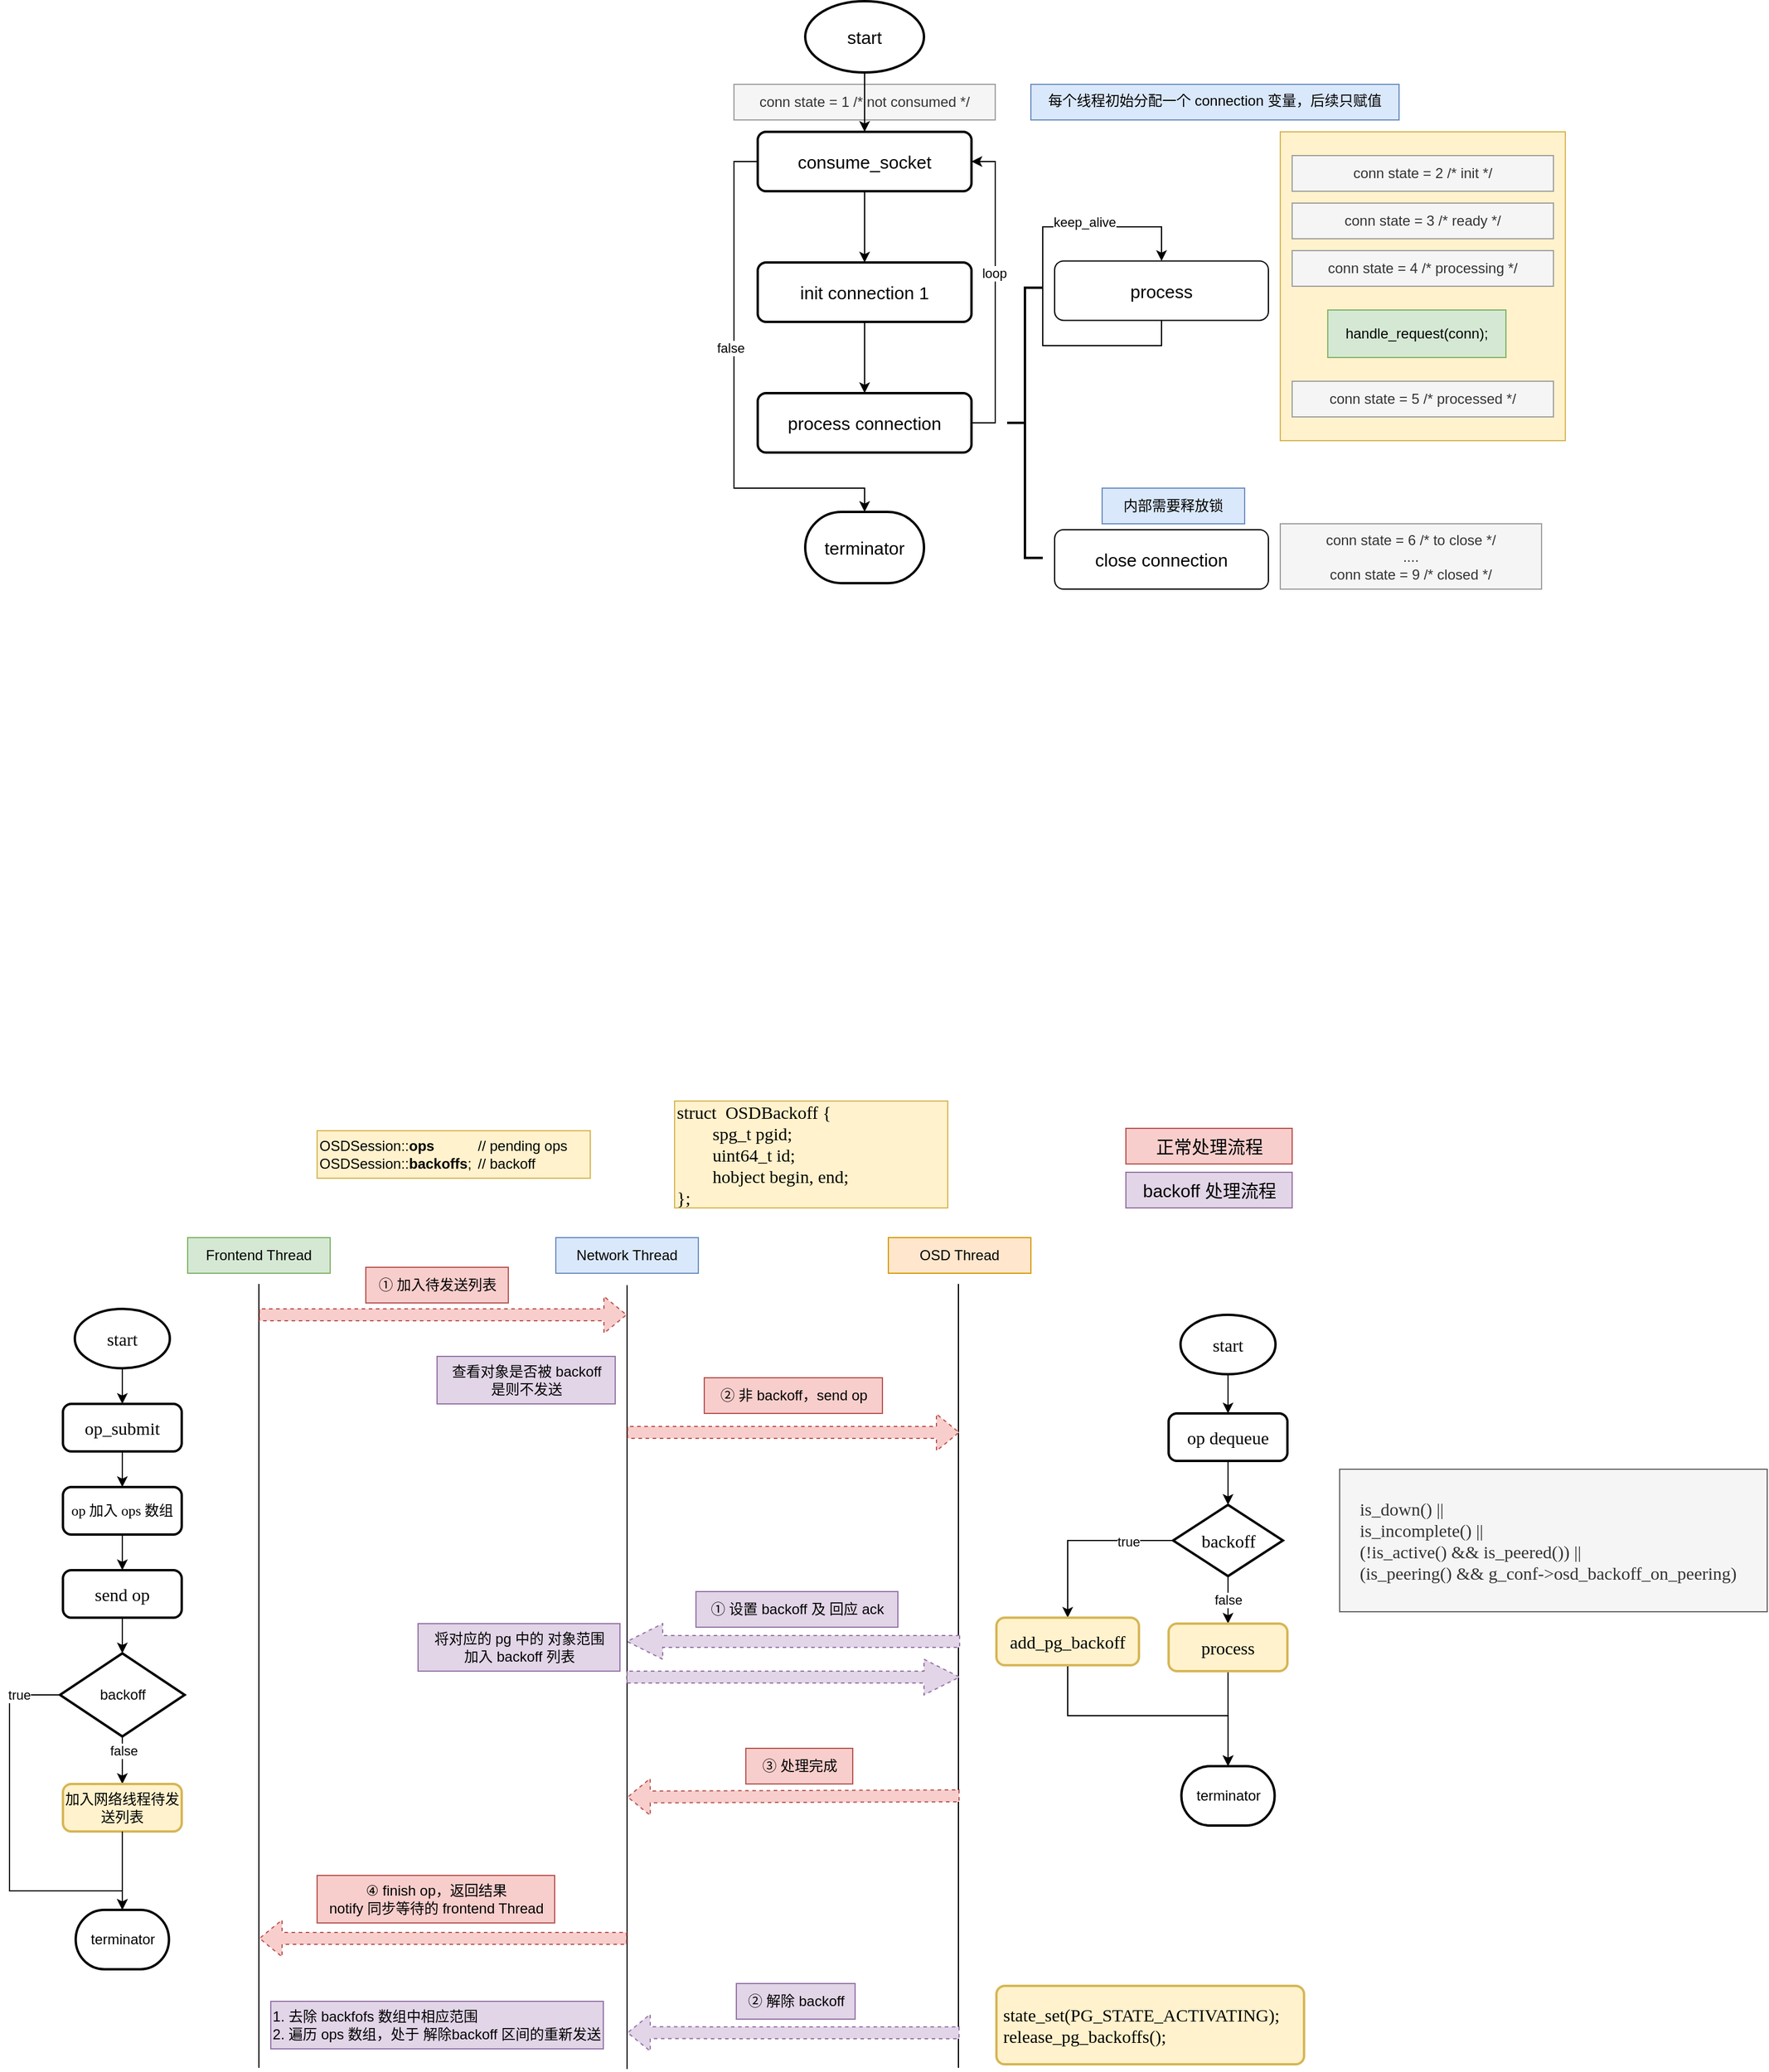 <mxfile version="24.8.6">
  <diagram id="C5RBs43oDa-KdzZeNtuy" name="Page-1">
    <mxGraphModel dx="2620" dy="1024" grid="1" gridSize="10" guides="1" tooltips="1" connect="1" arrows="1" fold="1" page="1" pageScale="1" pageWidth="827" pageHeight="1169" math="0" shadow="0">
      <root>
        <mxCell id="WIyWlLk6GJQsqaUBKTNV-0" />
        <mxCell id="WIyWlLk6GJQsqaUBKTNV-1" parent="WIyWlLk6GJQsqaUBKTNV-0" />
        <mxCell id="h92ZNd57hAfHwcITS-Yp-35" value="" style="group" parent="WIyWlLk6GJQsqaUBKTNV-1" vertex="1" connectable="0">
          <mxGeometry x="-190" y="89" width="700" height="495" as="geometry" />
        </mxCell>
        <mxCell id="h92ZNd57hAfHwcITS-Yp-18" value="conn state = 1&amp;nbsp;/* not consumed */" style="text;html=1;align=center;verticalAlign=middle;whiteSpace=wrap;rounded=0;fillColor=#f5f5f5;fontColor=#333333;strokeColor=#9E9E9E;" parent="h92ZNd57hAfHwcITS-Yp-35" vertex="1">
          <mxGeometry y="70" width="220" height="30" as="geometry" />
        </mxCell>
        <mxCell id="h92ZNd57hAfHwcITS-Yp-0" value="&lt;font style=&quot;font-size: 15px;&quot;&gt;start&lt;/font&gt;" style="strokeWidth=2;html=1;shape=mxgraph.flowchart.start_1;whiteSpace=wrap;" parent="h92ZNd57hAfHwcITS-Yp-35" vertex="1">
          <mxGeometry x="60" width="100" height="60" as="geometry" />
        </mxCell>
        <mxCell id="h92ZNd57hAfHwcITS-Yp-1" value="&lt;font style=&quot;font-size: 15px;&quot;&gt;consume_socket&lt;/font&gt;" style="rounded=1;whiteSpace=wrap;html=1;absoluteArcSize=1;arcSize=14;strokeWidth=2;" parent="h92ZNd57hAfHwcITS-Yp-35" vertex="1">
          <mxGeometry x="20" y="110" width="180" height="50" as="geometry" />
        </mxCell>
        <mxCell id="h92ZNd57hAfHwcITS-Yp-3" value="&lt;font style=&quot;font-size: 15px;&quot;&gt;init&amp;nbsp;connection 1&lt;/font&gt;" style="rounded=1;whiteSpace=wrap;html=1;absoluteArcSize=1;arcSize=14;strokeWidth=2;" parent="h92ZNd57hAfHwcITS-Yp-35" vertex="1">
          <mxGeometry x="20" y="220" width="180" height="50" as="geometry" />
        </mxCell>
        <mxCell id="h92ZNd57hAfHwcITS-Yp-14" style="edgeStyle=orthogonalEdgeStyle;rounded=0;orthogonalLoop=1;jettySize=auto;html=1;entryX=1;entryY=0.5;entryDx=0;entryDy=0;" parent="h92ZNd57hAfHwcITS-Yp-35" source="h92ZNd57hAfHwcITS-Yp-4" target="h92ZNd57hAfHwcITS-Yp-1" edge="1">
          <mxGeometry relative="1" as="geometry">
            <Array as="points">
              <mxPoint x="220" y="355" />
              <mxPoint x="220" y="135" />
            </Array>
          </mxGeometry>
        </mxCell>
        <mxCell id="h92ZNd57hAfHwcITS-Yp-15" value="loop" style="edgeLabel;html=1;align=center;verticalAlign=middle;resizable=0;points=[];" parent="h92ZNd57hAfHwcITS-Yp-14" vertex="1" connectable="0">
          <mxGeometry x="0.122" y="1" relative="1" as="geometry">
            <mxPoint as="offset" />
          </mxGeometry>
        </mxCell>
        <mxCell id="h92ZNd57hAfHwcITS-Yp-4" value="&lt;font style=&quot;font-size: 15px;&quot;&gt;process connection&lt;/font&gt;" style="rounded=1;whiteSpace=wrap;html=1;absoluteArcSize=1;arcSize=14;strokeWidth=2;" parent="h92ZNd57hAfHwcITS-Yp-35" vertex="1">
          <mxGeometry x="20" y="330" width="180" height="50" as="geometry" />
        </mxCell>
        <mxCell id="h92ZNd57hAfHwcITS-Yp-5" value="&lt;font style=&quot;font-size: 15px;&quot;&gt;terminator&lt;/font&gt;" style="strokeWidth=2;html=1;shape=mxgraph.flowchart.terminator;whiteSpace=wrap;" parent="h92ZNd57hAfHwcITS-Yp-35" vertex="1">
          <mxGeometry x="60" y="430" width="100" height="60" as="geometry" />
        </mxCell>
        <mxCell id="h92ZNd57hAfHwcITS-Yp-6" value="" style="strokeWidth=2;html=1;shape=mxgraph.flowchart.annotation_2;align=left;labelPosition=right;pointerEvents=1;" parent="h92ZNd57hAfHwcITS-Yp-35" vertex="1">
          <mxGeometry x="230" y="241.25" width="30" height="227.5" as="geometry" />
        </mxCell>
        <mxCell id="h92ZNd57hAfHwcITS-Yp-7" value="" style="endArrow=classic;html=1;rounded=0;exitX=0.5;exitY=1;exitDx=0;exitDy=0;exitPerimeter=0;entryX=0.5;entryY=0;entryDx=0;entryDy=0;" parent="h92ZNd57hAfHwcITS-Yp-35" source="h92ZNd57hAfHwcITS-Yp-0" target="h92ZNd57hAfHwcITS-Yp-1" edge="1">
          <mxGeometry width="50" height="50" relative="1" as="geometry">
            <mxPoint x="160" y="240" as="sourcePoint" />
            <mxPoint x="210" y="190" as="targetPoint" />
          </mxGeometry>
        </mxCell>
        <mxCell id="h92ZNd57hAfHwcITS-Yp-8" value="" style="endArrow=classic;html=1;rounded=0;exitX=0.5;exitY=1;exitDx=0;exitDy=0;" parent="h92ZNd57hAfHwcITS-Yp-35" source="h92ZNd57hAfHwcITS-Yp-1" edge="1">
          <mxGeometry width="50" height="50" relative="1" as="geometry">
            <mxPoint x="109.41" y="170" as="sourcePoint" />
            <mxPoint x="110" y="220" as="targetPoint" />
          </mxGeometry>
        </mxCell>
        <mxCell id="h92ZNd57hAfHwcITS-Yp-9" value="" style="endArrow=classic;html=1;rounded=0;exitX=0.5;exitY=1;exitDx=0;exitDy=0;entryX=0.5;entryY=0;entryDx=0;entryDy=0;" parent="h92ZNd57hAfHwcITS-Yp-35" source="h92ZNd57hAfHwcITS-Yp-3" target="h92ZNd57hAfHwcITS-Yp-4" edge="1">
          <mxGeometry width="50" height="50" relative="1" as="geometry">
            <mxPoint x="120" y="170" as="sourcePoint" />
            <mxPoint x="120" y="230" as="targetPoint" />
          </mxGeometry>
        </mxCell>
        <mxCell id="h92ZNd57hAfHwcITS-Yp-13" style="edgeStyle=orthogonalEdgeStyle;rounded=0;orthogonalLoop=1;jettySize=auto;html=1;exitX=0;exitY=0.5;exitDx=0;exitDy=0;entryX=0.5;entryY=0;entryDx=0;entryDy=0;entryPerimeter=0;" parent="h92ZNd57hAfHwcITS-Yp-35" source="h92ZNd57hAfHwcITS-Yp-1" target="h92ZNd57hAfHwcITS-Yp-5" edge="1">
          <mxGeometry relative="1" as="geometry">
            <Array as="points">
              <mxPoint y="135" />
              <mxPoint y="410" />
              <mxPoint x="110" y="410" />
            </Array>
          </mxGeometry>
        </mxCell>
        <mxCell id="h92ZNd57hAfHwcITS-Yp-16" value="false" style="edgeLabel;html=1;align=center;verticalAlign=middle;resizable=0;points=[];" parent="h92ZNd57hAfHwcITS-Yp-13" vertex="1" connectable="0">
          <mxGeometry x="-0.169" y="-3" relative="1" as="geometry">
            <mxPoint as="offset" />
          </mxGeometry>
        </mxCell>
        <mxCell id="h92ZNd57hAfHwcITS-Yp-20" value="&lt;font style=&quot;font-size: 15px;&quot;&gt;process&lt;/font&gt;" style="rounded=1;whiteSpace=wrap;html=1;" parent="h92ZNd57hAfHwcITS-Yp-35" vertex="1">
          <mxGeometry x="270" y="218.69" width="180" height="50" as="geometry" />
        </mxCell>
        <mxCell id="h92ZNd57hAfHwcITS-Yp-21" style="edgeStyle=orthogonalEdgeStyle;rounded=0;orthogonalLoop=1;jettySize=auto;html=1;entryX=0.5;entryY=0;entryDx=0;entryDy=0;exitX=0.5;exitY=1;exitDx=0;exitDy=0;" parent="h92ZNd57hAfHwcITS-Yp-35" source="h92ZNd57hAfHwcITS-Yp-20" target="h92ZNd57hAfHwcITS-Yp-20" edge="1">
          <mxGeometry relative="1" as="geometry">
            <Array as="points">
              <mxPoint x="360" y="289.94" />
              <mxPoint x="260" y="289.94" />
              <mxPoint x="260" y="189.94" />
              <mxPoint x="360" y="189.94" />
            </Array>
          </mxGeometry>
        </mxCell>
        <mxCell id="h92ZNd57hAfHwcITS-Yp-22" value="keep_alive" style="edgeLabel;html=1;align=center;verticalAlign=middle;resizable=0;points=[];" parent="h92ZNd57hAfHwcITS-Yp-21" vertex="1" connectable="0">
          <mxGeometry x="0.465" y="4" relative="1" as="geometry">
            <mxPoint as="offset" />
          </mxGeometry>
        </mxCell>
        <mxCell id="h92ZNd57hAfHwcITS-Yp-27" value="&lt;font style=&quot;font-size: 15px;&quot;&gt;close&amp;nbsp;connection&lt;/font&gt;" style="rounded=1;whiteSpace=wrap;html=1;" parent="h92ZNd57hAfHwcITS-Yp-35" vertex="1">
          <mxGeometry x="270" y="445" width="180" height="50" as="geometry" />
        </mxCell>
        <mxCell id="h92ZNd57hAfHwcITS-Yp-28" value="内部需要释放锁" style="text;html=1;align=center;verticalAlign=middle;whiteSpace=wrap;rounded=0;fillColor=#dae8fc;strokeColor=#6c8ebf;" parent="h92ZNd57hAfHwcITS-Yp-35" vertex="1">
          <mxGeometry x="310" y="410" width="120" height="30" as="geometry" />
        </mxCell>
        <mxCell id="h92ZNd57hAfHwcITS-Yp-29" value="&lt;div&gt;conn state = 6 /* to close */&lt;/div&gt;&lt;div&gt;....&lt;/div&gt;conn state = 9 /* closed */" style="text;html=1;align=center;verticalAlign=middle;whiteSpace=wrap;rounded=0;fillColor=#f5f5f5;fontColor=#333333;strokeColor=#9E9E9E;" parent="h92ZNd57hAfHwcITS-Yp-35" vertex="1">
          <mxGeometry x="460" y="440" width="220" height="55" as="geometry" />
        </mxCell>
        <mxCell id="h92ZNd57hAfHwcITS-Yp-32" value="" style="group" parent="h92ZNd57hAfHwcITS-Yp-35" vertex="1" connectable="0">
          <mxGeometry x="460" y="110" width="240" height="260" as="geometry" />
        </mxCell>
        <mxCell id="h92ZNd57hAfHwcITS-Yp-30" value="" style="rounded=0;whiteSpace=wrap;html=1;fillColor=#fff2cc;strokeColor=#d6b656;container=0;" parent="h92ZNd57hAfHwcITS-Yp-32" vertex="1">
          <mxGeometry width="240" height="260" as="geometry" />
        </mxCell>
        <mxCell id="h92ZNd57hAfHwcITS-Yp-19" value="conn state = 2 /* init */" style="text;html=1;align=center;verticalAlign=middle;whiteSpace=wrap;rounded=0;fillColor=#f5f5f5;fontColor=#333333;strokeColor=#9E9E9E;container=0;" parent="h92ZNd57hAfHwcITS-Yp-32" vertex="1">
          <mxGeometry x="10" y="20" width="220" height="30" as="geometry" />
        </mxCell>
        <mxCell id="h92ZNd57hAfHwcITS-Yp-23" value="conn state = 3 /* ready */" style="text;html=1;align=center;verticalAlign=middle;whiteSpace=wrap;rounded=0;fillColor=#f5f5f5;fontColor=#333333;strokeColor=#9E9E9E;container=0;" parent="h92ZNd57hAfHwcITS-Yp-32" vertex="1">
          <mxGeometry x="10" y="60" width="220" height="30" as="geometry" />
        </mxCell>
        <mxCell id="h92ZNd57hAfHwcITS-Yp-24" value="conn state = 4 /* processing */" style="text;html=1;align=center;verticalAlign=middle;whiteSpace=wrap;rounded=0;fillColor=#f5f5f5;fontColor=#333333;strokeColor=#9E9E9E;container=0;" parent="h92ZNd57hAfHwcITS-Yp-32" vertex="1">
          <mxGeometry x="10" y="100" width="220" height="30" as="geometry" />
        </mxCell>
        <mxCell id="h92ZNd57hAfHwcITS-Yp-25" value="handle_request(conn);" style="text;whiteSpace=wrap;verticalAlign=middle;fillColor=#d5e8d4;strokeColor=#82b366;align=center;container=0;" parent="h92ZNd57hAfHwcITS-Yp-32" vertex="1">
          <mxGeometry x="40" y="150" width="150" height="40" as="geometry" />
        </mxCell>
        <mxCell id="h92ZNd57hAfHwcITS-Yp-26" value="conn state = 5 /* processed */" style="text;html=1;align=center;verticalAlign=middle;whiteSpace=wrap;rounded=0;fillColor=#f5f5f5;fontColor=#333333;strokeColor=#9E9E9E;container=0;" parent="h92ZNd57hAfHwcITS-Yp-32" vertex="1">
          <mxGeometry x="10" y="210" width="220" height="30" as="geometry" />
        </mxCell>
        <mxCell id="h92ZNd57hAfHwcITS-Yp-34" value="&lt;div style=&quot;&quot;&gt;&lt;span style=&quot;background-color: initial;&quot;&gt;每个线程初始分配一个 connection 变量，后续只赋值&lt;/span&gt;&lt;/div&gt;" style="text;whiteSpace=wrap;html=1;fillColor=#dae8fc;strokeColor=#6c8ebf;align=center;" parent="h92ZNd57hAfHwcITS-Yp-35" vertex="1">
          <mxGeometry x="250" y="70" width="310" height="30" as="geometry" />
        </mxCell>
        <mxCell id="U1w5Cl4XXdJ5cNv1xuHd-0" value="" style="endArrow=none;html=1;rounded=0;" edge="1" parent="WIyWlLk6GJQsqaUBKTNV-1">
          <mxGeometry width="50" height="50" relative="1" as="geometry">
            <mxPoint x="-280" y="1830" as="sourcePoint" />
            <mxPoint x="-280" y="1170" as="targetPoint" />
          </mxGeometry>
        </mxCell>
        <mxCell id="U1w5Cl4XXdJ5cNv1xuHd-1" value="" style="endArrow=none;html=1;rounded=0;" edge="1" parent="WIyWlLk6GJQsqaUBKTNV-1">
          <mxGeometry width="50" height="50" relative="1" as="geometry">
            <mxPoint x="-590" y="1829" as="sourcePoint" />
            <mxPoint x="-590" y="1169" as="targetPoint" />
          </mxGeometry>
        </mxCell>
        <mxCell id="U1w5Cl4XXdJ5cNv1xuHd-2" value="" style="endArrow=none;html=1;rounded=0;" edge="1" parent="WIyWlLk6GJQsqaUBKTNV-1">
          <mxGeometry width="50" height="50" relative="1" as="geometry">
            <mxPoint x="-1" y="1829" as="sourcePoint" />
            <mxPoint x="-1" y="1169" as="targetPoint" />
          </mxGeometry>
        </mxCell>
        <mxCell id="U1w5Cl4XXdJ5cNv1xuHd-3" value="Frontend Thread" style="text;html=1;align=center;verticalAlign=middle;whiteSpace=wrap;rounded=0;fillColor=#d5e8d4;strokeColor=#82b366;" vertex="1" parent="WIyWlLk6GJQsqaUBKTNV-1">
          <mxGeometry x="-650" y="1130" width="120" height="30" as="geometry" />
        </mxCell>
        <mxCell id="U1w5Cl4XXdJ5cNv1xuHd-4" value="Network Thread" style="text;html=1;align=center;verticalAlign=middle;whiteSpace=wrap;rounded=0;fillColor=#dae8fc;strokeColor=#6c8ebf;" vertex="1" parent="WIyWlLk6GJQsqaUBKTNV-1">
          <mxGeometry x="-340" y="1130" width="120" height="30" as="geometry" />
        </mxCell>
        <mxCell id="U1w5Cl4XXdJ5cNv1xuHd-5" value="OSD Thread" style="text;html=1;align=center;verticalAlign=middle;whiteSpace=wrap;rounded=0;fillColor=#ffe6cc;strokeColor=#d79b00;" vertex="1" parent="WIyWlLk6GJQsqaUBKTNV-1">
          <mxGeometry x="-60" y="1130" width="120" height="30" as="geometry" />
        </mxCell>
        <mxCell id="U1w5Cl4XXdJ5cNv1xuHd-14" style="edgeStyle=orthogonalEdgeStyle;rounded=0;orthogonalLoop=1;jettySize=auto;html=1;exitX=0.5;exitY=1;exitDx=0;exitDy=0;exitPerimeter=0;entryX=0.5;entryY=0;entryDx=0;entryDy=0;" edge="1" parent="WIyWlLk6GJQsqaUBKTNV-1" source="U1w5Cl4XXdJ5cNv1xuHd-6" target="U1w5Cl4XXdJ5cNv1xuHd-7">
          <mxGeometry relative="1" as="geometry" />
        </mxCell>
        <mxCell id="U1w5Cl4XXdJ5cNv1xuHd-6" value="&lt;font face=&quot;Times New Roman&quot; style=&quot;font-size: 15px;&quot;&gt;start&lt;/font&gt;" style="strokeWidth=2;html=1;shape=mxgraph.flowchart.start_1;whiteSpace=wrap;" vertex="1" parent="WIyWlLk6GJQsqaUBKTNV-1">
          <mxGeometry x="-745" y="1190" width="80" height="50" as="geometry" />
        </mxCell>
        <mxCell id="U1w5Cl4XXdJ5cNv1xuHd-15" style="edgeStyle=orthogonalEdgeStyle;rounded=0;orthogonalLoop=1;jettySize=auto;html=1;exitX=0.5;exitY=1;exitDx=0;exitDy=0;entryX=0.5;entryY=0;entryDx=0;entryDy=0;" edge="1" parent="WIyWlLk6GJQsqaUBKTNV-1" source="U1w5Cl4XXdJ5cNv1xuHd-7" target="U1w5Cl4XXdJ5cNv1xuHd-8">
          <mxGeometry relative="1" as="geometry" />
        </mxCell>
        <mxCell id="U1w5Cl4XXdJ5cNv1xuHd-7" value="&lt;font face=&quot;Times New Roman&quot; style=&quot;font-size: 15px;&quot;&gt;op_submit&lt;/font&gt;" style="rounded=1;whiteSpace=wrap;html=1;absoluteArcSize=1;arcSize=14;strokeWidth=2;" vertex="1" parent="WIyWlLk6GJQsqaUBKTNV-1">
          <mxGeometry x="-755" y="1270" width="100" height="40" as="geometry" />
        </mxCell>
        <mxCell id="U1w5Cl4XXdJ5cNv1xuHd-16" style="edgeStyle=orthogonalEdgeStyle;rounded=0;orthogonalLoop=1;jettySize=auto;html=1;exitX=0.5;exitY=1;exitDx=0;exitDy=0;entryX=0.5;entryY=0;entryDx=0;entryDy=0;" edge="1" parent="WIyWlLk6GJQsqaUBKTNV-1" source="U1w5Cl4XXdJ5cNv1xuHd-8" target="U1w5Cl4XXdJ5cNv1xuHd-10">
          <mxGeometry relative="1" as="geometry" />
        </mxCell>
        <mxCell id="U1w5Cl4XXdJ5cNv1xuHd-8" value="&lt;font style=&quot;font-size: 12px;&quot; face=&quot;Times New Roman&quot;&gt;op 加入 ops 数组&lt;/font&gt;" style="rounded=1;whiteSpace=wrap;html=1;absoluteArcSize=1;arcSize=14;strokeWidth=2;" vertex="1" parent="WIyWlLk6GJQsqaUBKTNV-1">
          <mxGeometry x="-755" y="1340" width="100" height="40" as="geometry" />
        </mxCell>
        <mxCell id="U1w5Cl4XXdJ5cNv1xuHd-9" value="&lt;div&gt;OSDSession::&lt;b&gt;ops&lt;/b&gt; &lt;span style=&quot;white-space:pre&quot;&gt;&#x9;&#x9;&lt;/span&gt;// pending ops&lt;/div&gt;&lt;div&gt;OSDSession::&lt;b&gt;backoffs&lt;/b&gt;;&lt;span style=&quot;white-space:pre&quot;&gt;&#x9;&lt;/span&gt;// backoff&lt;/div&gt;" style="text;html=1;align=left;verticalAlign=middle;whiteSpace=wrap;rounded=0;fillColor=#fff2cc;strokeColor=#d6b656;" vertex="1" parent="WIyWlLk6GJQsqaUBKTNV-1">
          <mxGeometry x="-541" y="1040" width="230" height="40" as="geometry" />
        </mxCell>
        <mxCell id="U1w5Cl4XXdJ5cNv1xuHd-10" value="&lt;font face=&quot;Times New Roman&quot; style=&quot;font-size: 15px;&quot;&gt;send op&lt;/font&gt;" style="rounded=1;whiteSpace=wrap;html=1;absoluteArcSize=1;arcSize=14;strokeWidth=2;" vertex="1" parent="WIyWlLk6GJQsqaUBKTNV-1">
          <mxGeometry x="-755" y="1410" width="100" height="40" as="geometry" />
        </mxCell>
        <mxCell id="U1w5Cl4XXdJ5cNv1xuHd-18" style="edgeStyle=orthogonalEdgeStyle;rounded=0;orthogonalLoop=1;jettySize=auto;html=1;exitX=0.5;exitY=1;exitDx=0;exitDy=0;exitPerimeter=0;entryX=0.5;entryY=0;entryDx=0;entryDy=0;" edge="1" parent="WIyWlLk6GJQsqaUBKTNV-1" source="U1w5Cl4XXdJ5cNv1xuHd-11" target="U1w5Cl4XXdJ5cNv1xuHd-12">
          <mxGeometry relative="1" as="geometry" />
        </mxCell>
        <mxCell id="U1w5Cl4XXdJ5cNv1xuHd-22" value="false" style="edgeLabel;html=1;align=center;verticalAlign=middle;resizable=0;points=[];" vertex="1" connectable="0" parent="U1w5Cl4XXdJ5cNv1xuHd-18">
          <mxGeometry x="-0.4" y="1" relative="1" as="geometry">
            <mxPoint as="offset" />
          </mxGeometry>
        </mxCell>
        <mxCell id="U1w5Cl4XXdJ5cNv1xuHd-11" value="backoff" style="strokeWidth=2;html=1;shape=mxgraph.flowchart.decision;whiteSpace=wrap;" vertex="1" parent="WIyWlLk6GJQsqaUBKTNV-1">
          <mxGeometry x="-757.5" y="1480" width="105" height="70" as="geometry" />
        </mxCell>
        <mxCell id="U1w5Cl4XXdJ5cNv1xuHd-12" value="加入网络线程待发送列表" style="rounded=1;whiteSpace=wrap;html=1;absoluteArcSize=1;arcSize=14;strokeWidth=2;fillColor=#fff2cc;strokeColor=#d6b656;" vertex="1" parent="WIyWlLk6GJQsqaUBKTNV-1">
          <mxGeometry x="-755" y="1590" width="100" height="40" as="geometry" />
        </mxCell>
        <mxCell id="U1w5Cl4XXdJ5cNv1xuHd-13" value="terminator" style="strokeWidth=2;html=1;shape=mxgraph.flowchart.terminator;whiteSpace=wrap;" vertex="1" parent="WIyWlLk6GJQsqaUBKTNV-1">
          <mxGeometry x="-744.25" y="1696" width="78.5" height="50" as="geometry" />
        </mxCell>
        <mxCell id="U1w5Cl4XXdJ5cNv1xuHd-17" style="edgeStyle=orthogonalEdgeStyle;rounded=0;orthogonalLoop=1;jettySize=auto;html=1;exitX=0.5;exitY=1;exitDx=0;exitDy=0;entryX=0.5;entryY=0;entryDx=0;entryDy=0;entryPerimeter=0;" edge="1" parent="WIyWlLk6GJQsqaUBKTNV-1" source="U1w5Cl4XXdJ5cNv1xuHd-10" target="U1w5Cl4XXdJ5cNv1xuHd-11">
          <mxGeometry relative="1" as="geometry" />
        </mxCell>
        <mxCell id="U1w5Cl4XXdJ5cNv1xuHd-19" style="edgeStyle=orthogonalEdgeStyle;rounded=0;orthogonalLoop=1;jettySize=auto;html=1;exitX=0.5;exitY=1;exitDx=0;exitDy=0;entryX=0.5;entryY=0;entryDx=0;entryDy=0;entryPerimeter=0;" edge="1" parent="WIyWlLk6GJQsqaUBKTNV-1" source="U1w5Cl4XXdJ5cNv1xuHd-12" target="U1w5Cl4XXdJ5cNv1xuHd-13">
          <mxGeometry relative="1" as="geometry" />
        </mxCell>
        <mxCell id="U1w5Cl4XXdJ5cNv1xuHd-20" style="edgeStyle=orthogonalEdgeStyle;rounded=0;orthogonalLoop=1;jettySize=auto;html=1;exitX=0;exitY=0.5;exitDx=0;exitDy=0;exitPerimeter=0;entryX=0.5;entryY=0;entryDx=0;entryDy=0;entryPerimeter=0;" edge="1" parent="WIyWlLk6GJQsqaUBKTNV-1" source="U1w5Cl4XXdJ5cNv1xuHd-11" target="U1w5Cl4XXdJ5cNv1xuHd-13">
          <mxGeometry relative="1" as="geometry">
            <Array as="points">
              <mxPoint x="-800" y="1515" />
              <mxPoint x="-800" y="1680" />
              <mxPoint x="-705" y="1680" />
            </Array>
          </mxGeometry>
        </mxCell>
        <mxCell id="U1w5Cl4XXdJ5cNv1xuHd-21" value="true" style="edgeLabel;html=1;align=center;verticalAlign=middle;resizable=0;points=[];" vertex="1" connectable="0" parent="U1w5Cl4XXdJ5cNv1xuHd-20">
          <mxGeometry x="-0.783" relative="1" as="geometry">
            <mxPoint as="offset" />
          </mxGeometry>
        </mxCell>
        <mxCell id="U1w5Cl4XXdJ5cNv1xuHd-29" style="edgeStyle=orthogonalEdgeStyle;rounded=0;orthogonalLoop=1;jettySize=auto;html=1;exitX=0.5;exitY=1;exitDx=0;exitDy=0;exitPerimeter=0;entryX=0.5;entryY=0;entryDx=0;entryDy=0;" edge="1" parent="WIyWlLk6GJQsqaUBKTNV-1" source="U1w5Cl4XXdJ5cNv1xuHd-23" target="U1w5Cl4XXdJ5cNv1xuHd-24">
          <mxGeometry relative="1" as="geometry" />
        </mxCell>
        <mxCell id="U1w5Cl4XXdJ5cNv1xuHd-23" value="&lt;font face=&quot;Times New Roman&quot; style=&quot;font-size: 15px;&quot;&gt;start&lt;/font&gt;" style="strokeWidth=2;html=1;shape=mxgraph.flowchart.start_1;whiteSpace=wrap;" vertex="1" parent="WIyWlLk6GJQsqaUBKTNV-1">
          <mxGeometry x="186" y="1195" width="80" height="50" as="geometry" />
        </mxCell>
        <mxCell id="U1w5Cl4XXdJ5cNv1xuHd-24" value="&lt;font face=&quot;Times New Roman&quot;&gt;&lt;span style=&quot;font-size: 15px;&quot;&gt;op dequeue&lt;/span&gt;&lt;/font&gt;" style="rounded=1;whiteSpace=wrap;html=1;absoluteArcSize=1;arcSize=14;strokeWidth=2;" vertex="1" parent="WIyWlLk6GJQsqaUBKTNV-1">
          <mxGeometry x="176" y="1278" width="100" height="40" as="geometry" />
        </mxCell>
        <mxCell id="U1w5Cl4XXdJ5cNv1xuHd-30" value="false" style="edgeStyle=orthogonalEdgeStyle;rounded=0;orthogonalLoop=1;jettySize=auto;html=1;exitX=0.5;exitY=1;exitDx=0;exitDy=0;exitPerimeter=0;entryX=0.5;entryY=0;entryDx=0;entryDy=0;" edge="1" parent="WIyWlLk6GJQsqaUBKTNV-1" source="U1w5Cl4XXdJ5cNv1xuHd-26" target="U1w5Cl4XXdJ5cNv1xuHd-27">
          <mxGeometry relative="1" as="geometry" />
        </mxCell>
        <mxCell id="U1w5Cl4XXdJ5cNv1xuHd-32" style="edgeStyle=orthogonalEdgeStyle;rounded=0;orthogonalLoop=1;jettySize=auto;html=1;exitX=0;exitY=0.5;exitDx=0;exitDy=0;exitPerimeter=0;entryX=0.5;entryY=0;entryDx=0;entryDy=0;" edge="1" parent="WIyWlLk6GJQsqaUBKTNV-1" source="U1w5Cl4XXdJ5cNv1xuHd-26" target="U1w5Cl4XXdJ5cNv1xuHd-31">
          <mxGeometry relative="1" as="geometry" />
        </mxCell>
        <mxCell id="U1w5Cl4XXdJ5cNv1xuHd-33" value="true" style="edgeLabel;html=1;align=center;verticalAlign=middle;resizable=0;points=[];" vertex="1" connectable="0" parent="U1w5Cl4XXdJ5cNv1xuHd-32">
          <mxGeometry x="-0.499" y="1" relative="1" as="geometry">
            <mxPoint as="offset" />
          </mxGeometry>
        </mxCell>
        <mxCell id="U1w5Cl4XXdJ5cNv1xuHd-26" value="&lt;font style=&quot;font-size: 15px;&quot; face=&quot;Times New Roman&quot;&gt;backoff&lt;/font&gt;" style="strokeWidth=2;html=1;shape=mxgraph.flowchart.decision;whiteSpace=wrap;" vertex="1" parent="WIyWlLk6GJQsqaUBKTNV-1">
          <mxGeometry x="179.75" y="1355" width="92.5" height="60" as="geometry" />
        </mxCell>
        <mxCell id="U1w5Cl4XXdJ5cNv1xuHd-36" style="edgeStyle=orthogonalEdgeStyle;rounded=0;orthogonalLoop=1;jettySize=auto;html=1;exitX=0.5;exitY=1;exitDx=0;exitDy=0;" edge="1" parent="WIyWlLk6GJQsqaUBKTNV-1" source="U1w5Cl4XXdJ5cNv1xuHd-27">
          <mxGeometry relative="1" as="geometry">
            <mxPoint x="226" y="1575" as="targetPoint" />
          </mxGeometry>
        </mxCell>
        <mxCell id="U1w5Cl4XXdJ5cNv1xuHd-27" value="&lt;font style=&quot;font-size: 15px;&quot; face=&quot;Times New Roman&quot;&gt;process&lt;/font&gt;" style="rounded=1;whiteSpace=wrap;html=1;absoluteArcSize=1;arcSize=14;strokeWidth=2;fillColor=#fff2cc;strokeColor=#d6b656;" vertex="1" parent="WIyWlLk6GJQsqaUBKTNV-1">
          <mxGeometry x="176" y="1455" width="100" height="40" as="geometry" />
        </mxCell>
        <mxCell id="U1w5Cl4XXdJ5cNv1xuHd-28" style="edgeStyle=orthogonalEdgeStyle;rounded=0;orthogonalLoop=1;jettySize=auto;html=1;exitX=0.5;exitY=1;exitDx=0;exitDy=0;entryX=0.5;entryY=0;entryDx=0;entryDy=0;entryPerimeter=0;" edge="1" parent="WIyWlLk6GJQsqaUBKTNV-1" source="U1w5Cl4XXdJ5cNv1xuHd-24" target="U1w5Cl4XXdJ5cNv1xuHd-26">
          <mxGeometry relative="1" as="geometry" />
        </mxCell>
        <mxCell id="U1w5Cl4XXdJ5cNv1xuHd-35" style="edgeStyle=orthogonalEdgeStyle;rounded=0;orthogonalLoop=1;jettySize=auto;html=1;exitX=0.5;exitY=1;exitDx=0;exitDy=0;" edge="1" parent="WIyWlLk6GJQsqaUBKTNV-1" source="U1w5Cl4XXdJ5cNv1xuHd-31" target="U1w5Cl4XXdJ5cNv1xuHd-34">
          <mxGeometry relative="1" as="geometry" />
        </mxCell>
        <mxCell id="U1w5Cl4XXdJ5cNv1xuHd-31" value="&lt;div data-morpho-block-id=&quot;docyg-2cb7d0c1-a724-11ef-acb9-47eefe7e204d&quot; class=&quot;mp-block-code-container&quot;&gt;&lt;pre style=&quot;overflow:auto&quot; class=&quot;mp-block-code-wrapper language-cpp&quot; data-view=&quot;code&quot; data-indent=&quot;0&quot; data-autowrap=&quot;false&quot; data-lang=&quot;cpp&quot; data-title=&quot;&quot; spellcheck=&quot;false&quot;&gt;&lt;div style=&quot;overflow:auto&quot; class=&quot;mp-block-code-content&quot;&gt;&lt;div data-text-content=&quot;&quot; class=&quot;mp-block-code-line&quot;&gt;&lt;span class=&quot;mp-block-code-line-content&quot;&gt;&lt;font style=&quot;font-size: 15px;&quot; face=&quot;Times New Roman&quot;&gt;add_pg_backoff&lt;/font&gt;&lt;/span&gt;&lt;/div&gt;&lt;/div&gt;&lt;/pre&gt;&lt;/div&gt;&lt;span class=&quot;mp-morpho-clipboard-doc-data&quot; data-morpho-doc-data=&quot;{&amp;quot;token&amp;quot;:&amp;quot;eyJhbGciOiJkaXIiLCJlbmMiOiJBMjU2R0NNIiwiYXBwSWQiOjEsInVpZCI6IlJwZjc3dm04TEUiLCJkb2NJZCI6InA1akJ1VllRQU9MX0IyIn0..MZDtKFkFQTlGJ8MC.aDaDxI_EinaNMKY9jjZV700NFYcS0YW0zk7ayk-DiJGO3N3S66tyYHH0j371GUDVrIQJL9d3-qEqKE9PYFEJRVh-kbnZ5zRWzxFcASqiscKPwq9REfCqIlF_kGmAo9mJ8rU3PhqWoFYz_juT_r-jXPNIgs_IecfH0P-RgJFbQ_LCheDi5WE2Oov2HN13xUEcA_zCnDivd8Q_zoicypyFRY-GZA.uTiKGGI4jxvv-MYLlxSpGw&amp;quot;,&amp;quot;appId&amp;quot;:&amp;quot;1&amp;quot;}&quot;&gt;&lt;/span&gt;" style="rounded=1;whiteSpace=wrap;html=1;absoluteArcSize=1;arcSize=14;strokeWidth=2;fillColor=#fff2cc;strokeColor=#d6b656;" vertex="1" parent="WIyWlLk6GJQsqaUBKTNV-1">
          <mxGeometry x="31" y="1450" width="120" height="40" as="geometry" />
        </mxCell>
        <mxCell id="U1w5Cl4XXdJ5cNv1xuHd-34" value="terminator" style="strokeWidth=2;html=1;shape=mxgraph.flowchart.terminator;whiteSpace=wrap;" vertex="1" parent="WIyWlLk6GJQsqaUBKTNV-1">
          <mxGeometry x="186.75" y="1575" width="78.5" height="50" as="geometry" />
        </mxCell>
        <mxCell id="U1w5Cl4XXdJ5cNv1xuHd-37" value="&lt;div data-morpho-block-id=&quot;docyg-2cb7d0c1-a724-11ef-acb9-47eefe7e204d&quot; class=&quot;mp-block-code-container&quot;&gt;&lt;pre style=&quot;overflow:auto&quot; class=&quot;mp-block-code-wrapper language-cpp&quot; data-view=&quot;code&quot; data-indent=&quot;0&quot; data-autowrap=&quot;false&quot; data-lang=&quot;cpp&quot; data-title=&quot;&quot; spellcheck=&quot;false&quot;&gt;&lt;div style=&quot;overflow: auto; font-size: 15px;&quot; class=&quot;mp-block-code-content&quot;&gt;&lt;div data-text-content=&quot;&quot; class=&quot;mp-block-code-line&quot;&gt;&lt;p style=&quot;margin: 0px; font-variant-numeric: normal; font-variant-east-asian: normal; font-variant-alternates: normal; font-size-adjust: none; font-kerning: auto; font-optical-sizing: auto; font-feature-settings: normal; font-variation-settings: normal; font-variant-position: normal; font-stretch: normal; line-height: normal; white-space: normal;&quot; class=&quot;p1&quot;&gt;&lt;font style=&quot;font-size: 15px;&quot; face=&quot;Times New Roman&quot;&gt;&lt;span style=&quot;&quot; class=&quot;Apple-converted-space&quot;&gt;&amp;nbsp;&lt;/span&gt;state_set(PG_STATE_ACTIVATING);&lt;/font&gt;&lt;/p&gt;&lt;p style=&quot;margin: 0px; font-variant-numeric: normal; font-variant-east-asian: normal; font-variant-alternates: normal; font-size-adjust: none; font-kerning: auto; font-optical-sizing: auto; font-feature-settings: normal; font-variation-settings: normal; font-variant-position: normal; font-stretch: normal; line-height: normal; white-space: normal;&quot; class=&quot;p1&quot;&gt;&lt;font style=&quot;font-size: 15px;&quot; face=&quot;Times New Roman&quot;&gt;&lt;span style=&quot;&quot; class=&quot;Apple-converted-space&quot;&gt;&amp;nbsp;&lt;/span&gt;release_pg_backoffs();&lt;/font&gt;&lt;/p&gt;&lt;/div&gt;&lt;/div&gt;&lt;/pre&gt;&lt;/div&gt;&lt;span class=&quot;mp-morpho-clipboard-doc-data&quot; data-morpho-doc-data=&quot;{&amp;quot;token&amp;quot;:&amp;quot;eyJhbGciOiJkaXIiLCJlbmMiOiJBMjU2R0NNIiwiYXBwSWQiOjEsInVpZCI6IlJwZjc3dm04TEUiLCJkb2NJZCI6InA1akJ1VllRQU9MX0IyIn0..MZDtKFkFQTlGJ8MC.aDaDxI_EinaNMKY9jjZV700NFYcS0YW0zk7ayk-DiJGO3N3S66tyYHH0j371GUDVrIQJL9d3-qEqKE9PYFEJRVh-kbnZ5zRWzxFcASqiscKPwq9REfCqIlF_kGmAo9mJ8rU3PhqWoFYz_juT_r-jXPNIgs_IecfH0P-RgJFbQ_LCheDi5WE2Oov2HN13xUEcA_zCnDivd8Q_zoicypyFRY-GZA.uTiKGGI4jxvv-MYLlxSpGw&amp;quot;,&amp;quot;appId&amp;quot;:&amp;quot;1&amp;quot;}&quot;&gt;&lt;/span&gt;" style="rounded=1;whiteSpace=wrap;html=1;absoluteArcSize=1;arcSize=14;strokeWidth=2;align=left;fillColor=#fff2cc;strokeColor=#d6b656;" vertex="1" parent="WIyWlLk6GJQsqaUBKTNV-1">
          <mxGeometry x="31" y="1760" width="259" height="66" as="geometry" />
        </mxCell>
        <mxCell id="U1w5Cl4XXdJ5cNv1xuHd-38" value="" style="endArrow=classic;html=1;rounded=0;dashed=1;curved=0;shape=flexArrow;fillColor=#f8cecc;strokeColor=#b85450;" edge="1" parent="WIyWlLk6GJQsqaUBKTNV-1">
          <mxGeometry width="50" height="50" relative="1" as="geometry">
            <mxPoint x="-590" y="1195" as="sourcePoint" />
            <mxPoint x="-280" y="1195" as="targetPoint" />
          </mxGeometry>
        </mxCell>
        <mxCell id="U1w5Cl4XXdJ5cNv1xuHd-39" value="" style="endArrow=classic;html=1;rounded=0;dashed=1;shape=flexArrow;fillColor=#f8cecc;strokeColor=#b85450;" edge="1" parent="WIyWlLk6GJQsqaUBKTNV-1">
          <mxGeometry width="50" height="50" relative="1" as="geometry">
            <mxPoint x="-280" y="1720" as="sourcePoint" />
            <mxPoint x="-590" y="1720" as="targetPoint" />
          </mxGeometry>
        </mxCell>
        <mxCell id="U1w5Cl4XXdJ5cNv1xuHd-40" value="④ finish op，返回结果&lt;div&gt;notify 同步等待的 frontend Thread&lt;/div&gt;" style="text;html=1;align=center;verticalAlign=middle;resizable=0;points=[];autosize=1;strokeColor=#b85450;fillColor=#f8cecc;" vertex="1" parent="WIyWlLk6GJQsqaUBKTNV-1">
          <mxGeometry x="-541" y="1667" width="200" height="40" as="geometry" />
        </mxCell>
        <mxCell id="U1w5Cl4XXdJ5cNv1xuHd-41" value="" style="endArrow=classic;html=1;rounded=0;dashed=1;shape=flexArrow;fillColor=#f8cecc;strokeColor=#b85450;" edge="1" parent="WIyWlLk6GJQsqaUBKTNV-1">
          <mxGeometry width="50" height="50" relative="1" as="geometry">
            <mxPoint x="-280" y="1294" as="sourcePoint" />
            <mxPoint y="1294" as="targetPoint" />
          </mxGeometry>
        </mxCell>
        <mxCell id="U1w5Cl4XXdJ5cNv1xuHd-42" value="" style="endArrow=classic;html=1;rounded=0;dashed=1;shape=flexArrow;fillColor=#f8cecc;strokeColor=#b85450;" edge="1" parent="WIyWlLk6GJQsqaUBKTNV-1">
          <mxGeometry width="50" height="50" relative="1" as="geometry">
            <mxPoint y="1600" as="sourcePoint" />
            <mxPoint x="-280" y="1601" as="targetPoint" />
          </mxGeometry>
        </mxCell>
        <mxCell id="U1w5Cl4XXdJ5cNv1xuHd-43" value="" style="endArrow=classic;html=1;rounded=0;dashed=1;fillColor=#e1d5e7;strokeColor=#9673a6;shape=arrow;" edge="1" parent="WIyWlLk6GJQsqaUBKTNV-1">
          <mxGeometry width="50" height="50" relative="1" as="geometry">
            <mxPoint y="1470" as="sourcePoint" />
            <mxPoint x="-280" y="1470" as="targetPoint" />
          </mxGeometry>
        </mxCell>
        <mxCell id="U1w5Cl4XXdJ5cNv1xuHd-44" value="" style="endArrow=classic;html=1;rounded=0;dashed=1;fillColor=#e1d5e7;strokeColor=#9673a6;shape=flexArrow;" edge="1" parent="WIyWlLk6GJQsqaUBKTNV-1">
          <mxGeometry width="50" height="50" relative="1" as="geometry">
            <mxPoint y="1799.52" as="sourcePoint" />
            <mxPoint x="-280" y="1799.41" as="targetPoint" />
          </mxGeometry>
        </mxCell>
        <mxCell id="U1w5Cl4XXdJ5cNv1xuHd-45" value="① 加入待发送列表" style="text;html=1;align=center;verticalAlign=middle;resizable=0;points=[];autosize=1;strokeColor=#b85450;fillColor=#f8cecc;" vertex="1" parent="WIyWlLk6GJQsqaUBKTNV-1">
          <mxGeometry x="-500" y="1155" width="120" height="30" as="geometry" />
        </mxCell>
        <mxCell id="U1w5Cl4XXdJ5cNv1xuHd-49" value="查看对象是否被 backoff&lt;div&gt;是则不发送&lt;/div&gt;" style="text;html=1;align=center;verticalAlign=middle;resizable=0;points=[];autosize=1;strokeColor=#9673a6;fillColor=#e1d5e7;" vertex="1" parent="WIyWlLk6GJQsqaUBKTNV-1">
          <mxGeometry x="-440" y="1230" width="150" height="40" as="geometry" />
        </mxCell>
        <mxCell id="U1w5Cl4XXdJ5cNv1xuHd-50" value="② 非 backoff，send op" style="text;html=1;align=center;verticalAlign=middle;resizable=0;points=[];autosize=1;strokeColor=#b85450;fillColor=#f8cecc;" vertex="1" parent="WIyWlLk6GJQsqaUBKTNV-1">
          <mxGeometry x="-215" y="1248" width="150" height="30" as="geometry" />
        </mxCell>
        <mxCell id="U1w5Cl4XXdJ5cNv1xuHd-51" value="③ 处理完成" style="text;html=1;align=center;verticalAlign=middle;resizable=0;points=[];autosize=1;strokeColor=#b85450;fillColor=#f8cecc;" vertex="1" parent="WIyWlLk6GJQsqaUBKTNV-1">
          <mxGeometry x="-180" y="1560" width="90" height="30" as="geometry" />
        </mxCell>
        <mxCell id="U1w5Cl4XXdJ5cNv1xuHd-52" value="① 设置 backoff 及 回应 ack" style="text;html=1;align=center;verticalAlign=middle;resizable=0;points=[];autosize=1;strokeColor=#9673a6;fillColor=#e1d5e7;" vertex="1" parent="WIyWlLk6GJQsqaUBKTNV-1">
          <mxGeometry x="-222" y="1428" width="170" height="30" as="geometry" />
        </mxCell>
        <mxCell id="U1w5Cl4XXdJ5cNv1xuHd-53" value="" style="endArrow=classic;html=1;rounded=0;dashed=1;fillColor=#e1d5e7;strokeColor=#9673a6;shape=arrow;" edge="1" parent="WIyWlLk6GJQsqaUBKTNV-1">
          <mxGeometry width="50" height="50" relative="1" as="geometry">
            <mxPoint x="-280" y="1500" as="sourcePoint" />
            <mxPoint y="1500" as="targetPoint" />
          </mxGeometry>
        </mxCell>
        <mxCell id="U1w5Cl4XXdJ5cNv1xuHd-54" value="② 解除 backoff" style="text;html=1;align=center;verticalAlign=middle;resizable=0;points=[];autosize=1;strokeColor=#9673a6;fillColor=#e1d5e7;" vertex="1" parent="WIyWlLk6GJQsqaUBKTNV-1">
          <mxGeometry x="-188" y="1758" width="100" height="30" as="geometry" />
        </mxCell>
        <mxCell id="U1w5Cl4XXdJ5cNv1xuHd-55" value="将对应的 pg 中的 对象范围&lt;div&gt;加入 backoff 列表&lt;/div&gt;" style="text;html=1;align=center;verticalAlign=middle;resizable=0;points=[];autosize=1;strokeColor=#9673a6;fillColor=#e1d5e7;" vertex="1" parent="WIyWlLk6GJQsqaUBKTNV-1">
          <mxGeometry x="-456" y="1455" width="170" height="40" as="geometry" />
        </mxCell>
        <mxCell id="U1w5Cl4XXdJ5cNv1xuHd-56" value="&lt;ol style=&quot;margin-bottom: 0px; margin-top: 0px; padding-left: 15px;&quot;&gt;&lt;li&gt;去除 backfofs 数组中相应范围&lt;/li&gt;&lt;li&gt;遍历 ops 数组，处于 解除backoff 区间的重新发送&lt;/li&gt;&lt;/ol&gt;" style="text;html=1;align=left;verticalAlign=middle;resizable=0;points=[];autosize=1;strokeColor=#9673a6;fillColor=#e1d5e7;imageWidth=24;imageAspect=0;imageHeight=20;absoluteArcSize=0;overflow=width;portConstraint=east;snapToPoint=0;fixDash=1;collapsible=1;container=0;dropTarget=0;metaEdit=0;resizeHeight=0;resizeWidth=0;noLabel=0;deletable=0;cloneable=0;rotatable=0;portConstraintRotation=1;expand=1;fillOpacity=100;perimeter=centerPerimeter;recursiveResize=1;editable=1;movable=1;locked=0;connectable=1;strokeOpacity=100;backgroundOutline=1;linecap=square;comic=0;enumerate=0;treeMoving=0;treeFolding=0;fixedWidth=0;imageVerticalAlign=top;whiteSpace=wrap;" vertex="1" collapsed="1" parent="WIyWlLk6GJQsqaUBKTNV-1">
          <mxGeometry x="-580" y="1773" width="280" height="40" as="geometry">
            <mxRectangle x="-600" y="1958" width="260" height="60" as="alternateBounds" />
          </mxGeometry>
        </mxCell>
        <mxCell id="U1w5Cl4XXdJ5cNv1xuHd-59" value="&lt;font style=&quot;font-size: 15px;&quot; face=&quot;Times New Roman&quot;&gt;struct&amp;nbsp; OSDBackoff {&lt;/font&gt;&lt;div style=&quot;font-size: 15px;&quot;&gt;&lt;font style=&quot;font-size: 15px;&quot; face=&quot;Times New Roman&quot;&gt;&lt;span style=&quot;white-space: pre;&quot;&gt;&#x9;&lt;/span&gt;spg_t pgid;&lt;br&gt;&lt;/font&gt;&lt;/div&gt;&lt;div style=&quot;font-size: 15px;&quot;&gt;&lt;font style=&quot;font-size: 15px;&quot; face=&quot;Times New Roman&quot;&gt;&lt;span style=&quot;white-space: pre;&quot;&gt;&#x9;&lt;/span&gt;uint64_t id;&lt;br&gt;&lt;/font&gt;&lt;/div&gt;&lt;div style=&quot;font-size: 15px;&quot;&gt;&lt;font style=&quot;font-size: 15px;&quot; face=&quot;Times New Roman&quot;&gt;&lt;span style=&quot;white-space: pre;&quot;&gt;&#x9;&lt;/span&gt;hobject begin, end;&lt;br&gt;&lt;/font&gt;&lt;/div&gt;&lt;div style=&quot;font-size: 15px;&quot;&gt;&lt;font style=&quot;font-size: 15px;&quot; face=&quot;Times New Roman&quot;&gt;};&lt;/font&gt;&lt;/div&gt;" style="text;html=1;align=left;verticalAlign=middle;whiteSpace=wrap;rounded=0;fillColor=#fff2cc;strokeColor=#d6b656;" vertex="1" parent="WIyWlLk6GJQsqaUBKTNV-1">
          <mxGeometry x="-240" y="1015" width="230" height="90" as="geometry" />
        </mxCell>
        <mxCell id="U1w5Cl4XXdJ5cNv1xuHd-62" value="正常处理流程" style="text;html=1;align=center;verticalAlign=middle;resizable=1;points=[];autosize=1;strokeColor=#b85450;fillColor=#f8cecc;fontFamily=Helvetica;fontSize=15;" vertex="1" parent="WIyWlLk6GJQsqaUBKTNV-1">
          <mxGeometry x="140" y="1038" width="140" height="30" as="geometry" />
        </mxCell>
        <mxCell id="U1w5Cl4XXdJ5cNv1xuHd-63" value="backoff 处理流程" style="text;html=1;align=center;verticalAlign=middle;resizable=0;points=[];autosize=1;strokeColor=#9673a6;fillColor=#e1d5e7;fontFamily=Helvetica;fontSize=15;" vertex="1" parent="WIyWlLk6GJQsqaUBKTNV-1">
          <mxGeometry x="140" y="1075" width="140" height="30" as="geometry" />
        </mxCell>
        <mxCell id="U1w5Cl4XXdJ5cNv1xuHd-64" value="&lt;div class=&quot;mp-block-code-container&quot; data-morpho-block-id=&quot;docyg-222dfff1-a7f9-11ef-934f-07747cda5148&quot;&gt;&lt;pre spellcheck=&quot;false&quot; data-title=&quot;&quot; data-lang=&quot;cpp&quot; data-autowrap=&quot;false&quot; data-indent=&quot;0&quot; data-view=&quot;code&quot; class=&quot;mp-block-code-wrapper language-cpp&quot; style=&quot;overflow: auto; font-size: 15px;&quot;&gt;&lt;div class=&quot;mp-block-code-content&quot; style=&quot;overflow: auto; padding-left: 15px;&quot;&gt;&lt;div class=&quot;mp-block-code-line&quot; data-text-content=&quot;&quot;&gt;&lt;font face=&quot;Times New Roman&quot; style=&quot;font-size: 15px;&quot;&gt;&lt;span class=&quot;mp-block-code-line-content&quot;&gt;is_down() || &lt;/span&gt;&lt;/font&gt;&lt;/div&gt;&lt;div class=&quot;mp-block-code-line&quot; data-text-content=&quot;&quot;&gt;&lt;font face=&quot;Times New Roman&quot; style=&quot;font-size: 15px;&quot;&gt;&lt;span class=&quot;mp-block-code-line-content&quot;&gt;is_incomplete() || &lt;/span&gt;&lt;/font&gt;&lt;/div&gt;&lt;div class=&quot;mp-block-code-line&quot; data-text-content=&quot;&quot;&gt;&lt;font face=&quot;Times New Roman&quot; style=&quot;font-size: 15px;&quot;&gt;&lt;span class=&quot;mp-block-code-line-content&quot;&gt;(!is_active() &amp;amp;&amp;amp; is_peered()) || &lt;/span&gt;&lt;/font&gt;&lt;/div&gt;&lt;div class=&quot;mp-block-code-line&quot; data-text-content=&quot;&quot;&gt;&lt;font face=&quot;Times New Roman&quot; style=&quot;font-size: 15px;&quot;&gt;&lt;span class=&quot;mp-block-code-line-content&quot;&gt;(&lt;/span&gt;&lt;span style=&quot;background-color: initial; white-space-collapse: collapse;&quot;&gt;is_peering()&amp;nbsp;&lt;/span&gt;&lt;/font&gt;&lt;font face=&quot;Times New Roman&quot; style=&quot;background-color: initial; white-space-collapse: collapse;&quot;&gt;&lt;span class=&quot;mp-block-code-line-content&quot;&gt;&amp;amp;&amp;amp; &lt;/span&gt;&lt;span style=&quot;background-color: initial;&quot;&gt;g_conf-&amp;gt;osd_backoff_on_peering&lt;/span&gt;&lt;/font&gt;&lt;span style=&quot;background-color: initial; white-space-collapse: collapse; font-family: &amp;quot;Times New Roman&amp;quot;;&quot;&gt;)&lt;/span&gt;&lt;/div&gt;&lt;/div&gt;&lt;/pre&gt;&lt;/div&gt;&lt;span data-morpho-doc-data=&quot;{&amp;quot;token&amp;quot;:&amp;quot;eyJhbGciOiJkaXIiLCJlbmMiOiJBMjU2R0NNIiwiYXBwSWQiOjEsInVpZCI6IlJwZjc3dm04TEUiLCJkb2NJZCI6InA1akJ1VllRQU9MX0IyIn0..1H7I39qrLqo5k4mQ.Wa86WxIw9k05WkLabNv9jKI51zDki4UPZOqfwyjkz-W-p_59XK7HE5dtf7iEBlLrYQ7CXYnHyYAYIvXAUmlhvJO38K2HqHS6l39-GZEhtSJG3VP9qoZOpv8FsBW-dQpDBIz6lvm0V50qmxeFXuQASc7Ug5WLBDh2NsEy3_PdApRt6E1OQhVRDhN2MO6HaInboxqQ9RtN0AIFIOq77ufQAWm0FQ.DxsqhyQwhf78JfKw8AuOgw&amp;quot;,&amp;quot;appId&amp;quot;:&amp;quot;1&amp;quot;}&quot; class=&quot;mp-morpho-clipboard-doc-data&quot;&gt;&lt;/span&gt;" style="text;html=1;align=left;verticalAlign=middle;resizable=0;points=[];autosize=1;strokeColor=#666666;fillColor=#f5f5f5;fontFamily=Helvetica;fontSize=12;fontColor=#333333;" vertex="1" parent="WIyWlLk6GJQsqaUBKTNV-1">
          <mxGeometry x="320" y="1325" width="360" height="120" as="geometry" />
        </mxCell>
      </root>
    </mxGraphModel>
  </diagram>
</mxfile>

